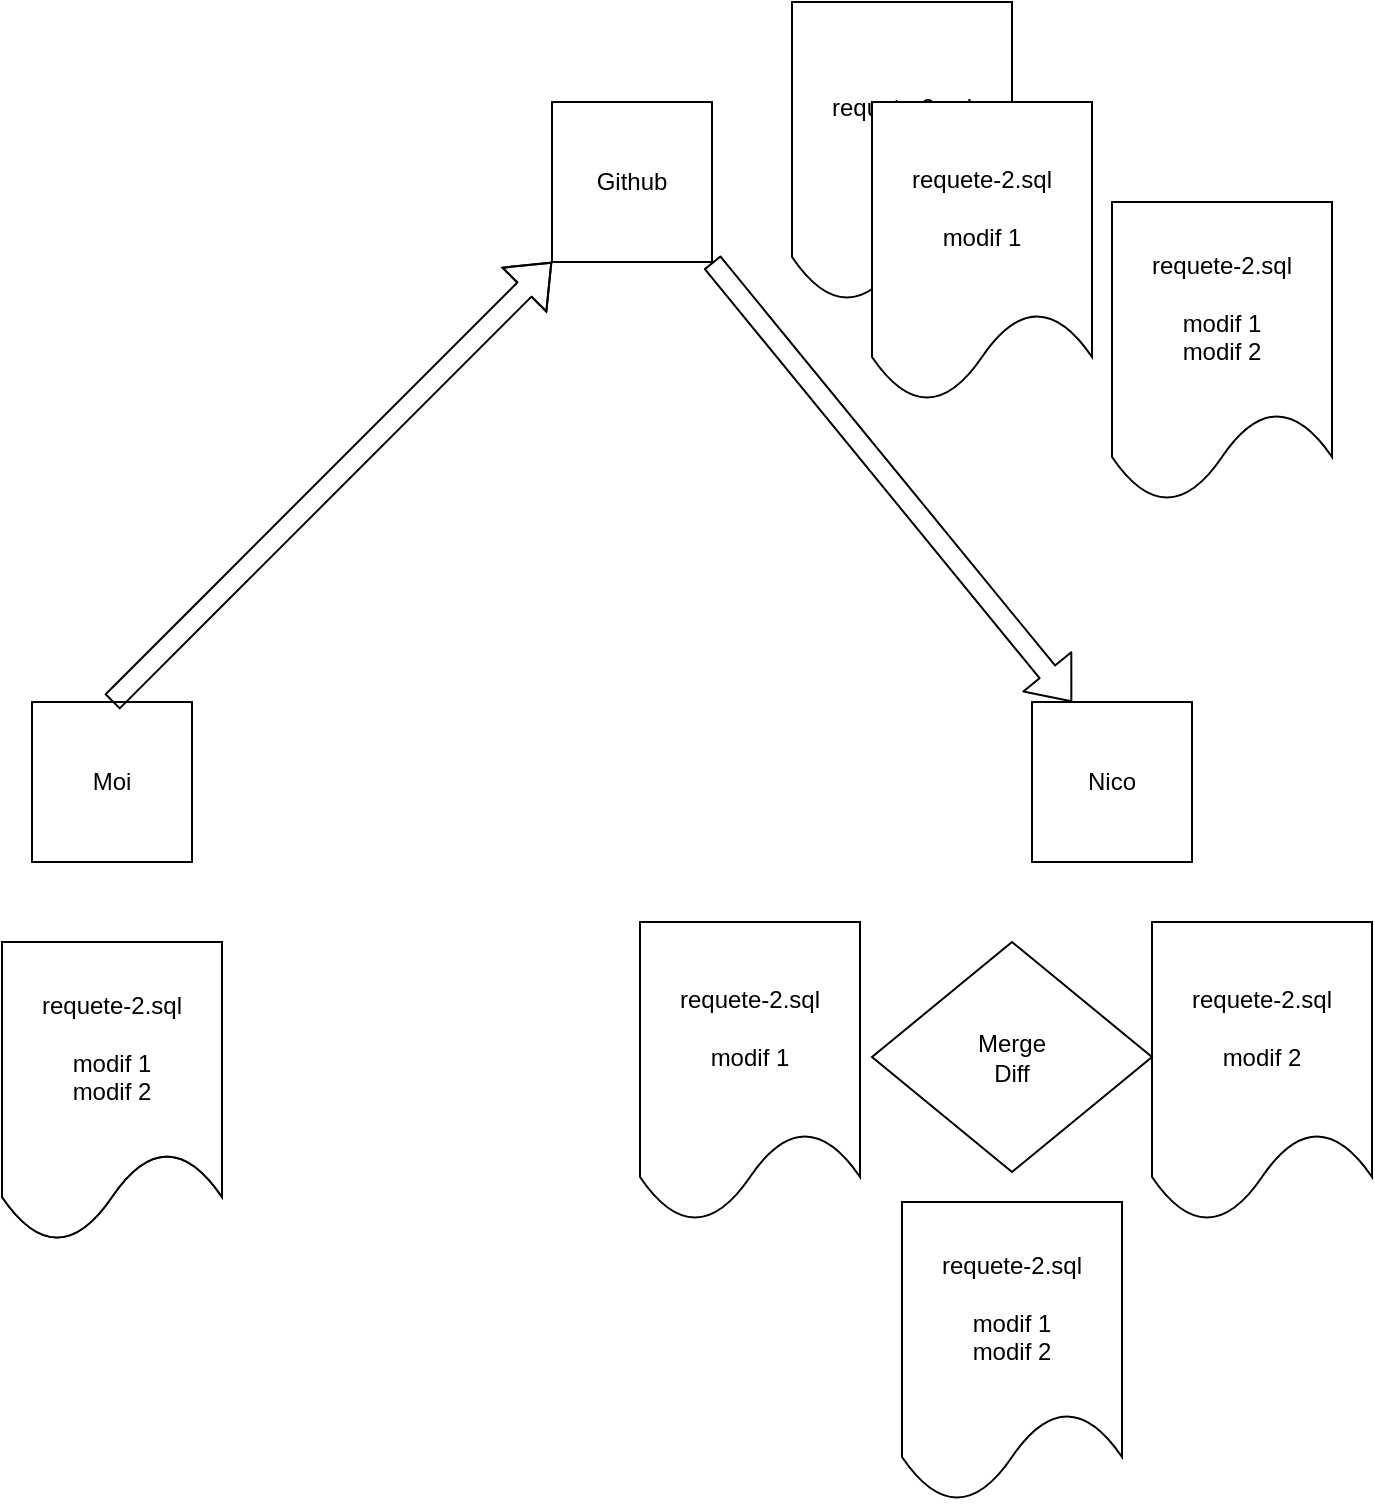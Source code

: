 <mxfile version="13.10.0" type="embed">
    <diagram id="-TRRavvhnZYhEoO9mHNV" name="Page-1">
        <mxGraphModel dx="1080" dy="800" grid="1" gridSize="10" guides="1" tooltips="1" connect="1" arrows="1" fold="1" page="1" pageScale="1" pageWidth="827" pageHeight="1169" math="0" shadow="0">
            <root>
                <mxCell id="0"/>
                <mxCell id="1" parent="0"/>
                <mxCell id="2" value="Moi" style="whiteSpace=wrap;html=1;aspect=fixed;" vertex="1" parent="1">
                    <mxGeometry x="110" y="370" width="80" height="80" as="geometry"/>
                </mxCell>
                <mxCell id="3" value="Nico" style="whiteSpace=wrap;html=1;aspect=fixed;" vertex="1" parent="1">
                    <mxGeometry x="610" y="370" width="80" height="80" as="geometry"/>
                </mxCell>
                <mxCell id="4" value="Github" style="whiteSpace=wrap;html=1;aspect=fixed;" vertex="1" parent="1">
                    <mxGeometry x="370" y="70" width="80" height="80" as="geometry"/>
                </mxCell>
                <mxCell id="5" value="" style="shape=flexArrow;endArrow=classic;html=1;entryX=0;entryY=1;entryDx=0;entryDy=0;exitX=0.5;exitY=0;exitDx=0;exitDy=0;" edge="1" parent="1" source="2" target="4">
                    <mxGeometry width="50" height="50" relative="1" as="geometry">
                        <mxPoint x="390" y="430" as="sourcePoint"/>
                        <mxPoint x="440" y="380" as="targetPoint"/>
                        <Array as="points">
                            <mxPoint x="200" y="320"/>
                        </Array>
                    </mxGeometry>
                </mxCell>
                <mxCell id="6" value="" style="shape=flexArrow;endArrow=classic;html=1;entryX=0.25;entryY=0;entryDx=0;entryDy=0;exitX=1;exitY=1;exitDx=0;exitDy=0;" edge="1" parent="1" source="4" target="3">
                    <mxGeometry width="50" height="50" relative="1" as="geometry">
                        <mxPoint x="390" y="430" as="sourcePoint"/>
                        <mxPoint x="440" y="380" as="targetPoint"/>
                    </mxGeometry>
                </mxCell>
                <mxCell id="7" value="requete-2.sql&lt;br&gt;&lt;br&gt;modif 2" style="shape=document;whiteSpace=wrap;html=1;boundedLbl=1;" vertex="1" parent="1">
                    <mxGeometry x="670" y="480" width="110" height="150" as="geometry"/>
                </mxCell>
                <mxCell id="8" value="requete-2.sql&lt;br&gt;&lt;br&gt;modif 1" style="shape=document;whiteSpace=wrap;html=1;boundedLbl=1;" vertex="1" parent="1">
                    <mxGeometry x="95" y="490" width="110" height="150" as="geometry"/>
                </mxCell>
                <mxCell id="9" value="requete-2.sql" style="shape=document;whiteSpace=wrap;html=1;boundedLbl=1;" vertex="1" parent="1">
                    <mxGeometry x="490" y="20" width="110" height="150" as="geometry"/>
                </mxCell>
                <mxCell id="10" value="requete-2.sql&lt;br&gt;&lt;br&gt;modif 1" style="shape=document;whiteSpace=wrap;html=1;boundedLbl=1;" vertex="1" parent="1">
                    <mxGeometry x="414" y="480" width="110" height="150" as="geometry"/>
                </mxCell>
                <mxCell id="11" value="Merge&lt;br&gt;Diff" style="rhombus;whiteSpace=wrap;html=1;" vertex="1" parent="1">
                    <mxGeometry x="530" y="490" width="140" height="115" as="geometry"/>
                </mxCell>
                <mxCell id="12" value="requete-2.sql&lt;br&gt;&lt;br&gt;modif 1&lt;br&gt;modif 2" style="shape=document;whiteSpace=wrap;html=1;boundedLbl=1;" vertex="1" parent="1">
                    <mxGeometry x="545" y="620" width="110" height="150" as="geometry"/>
                </mxCell>
                <mxCell id="13" value="requete-2.sql&lt;br&gt;&lt;br&gt;modif 1&lt;br&gt;modif 2" style="shape=document;whiteSpace=wrap;html=1;boundedLbl=1;" vertex="1" parent="1">
                    <mxGeometry x="650" y="120" width="110" height="150" as="geometry"/>
                </mxCell>
                <mxCell id="14" value="requete-2.sql&lt;br&gt;&lt;br&gt;modif 1&lt;br&gt;modif 2" style="shape=document;whiteSpace=wrap;html=1;boundedLbl=1;" vertex="1" parent="1">
                    <mxGeometry x="95" y="490" width="110" height="150" as="geometry"/>
                </mxCell>
                <mxCell id="15" value="requete-2.sql&lt;br&gt;&lt;br&gt;modif 1" style="shape=document;whiteSpace=wrap;html=1;boundedLbl=1;" vertex="1" parent="1">
                    <mxGeometry x="530" y="70" width="110" height="150" as="geometry"/>
                </mxCell>
            </root>
        </mxGraphModel>
    </diagram>
</mxfile>